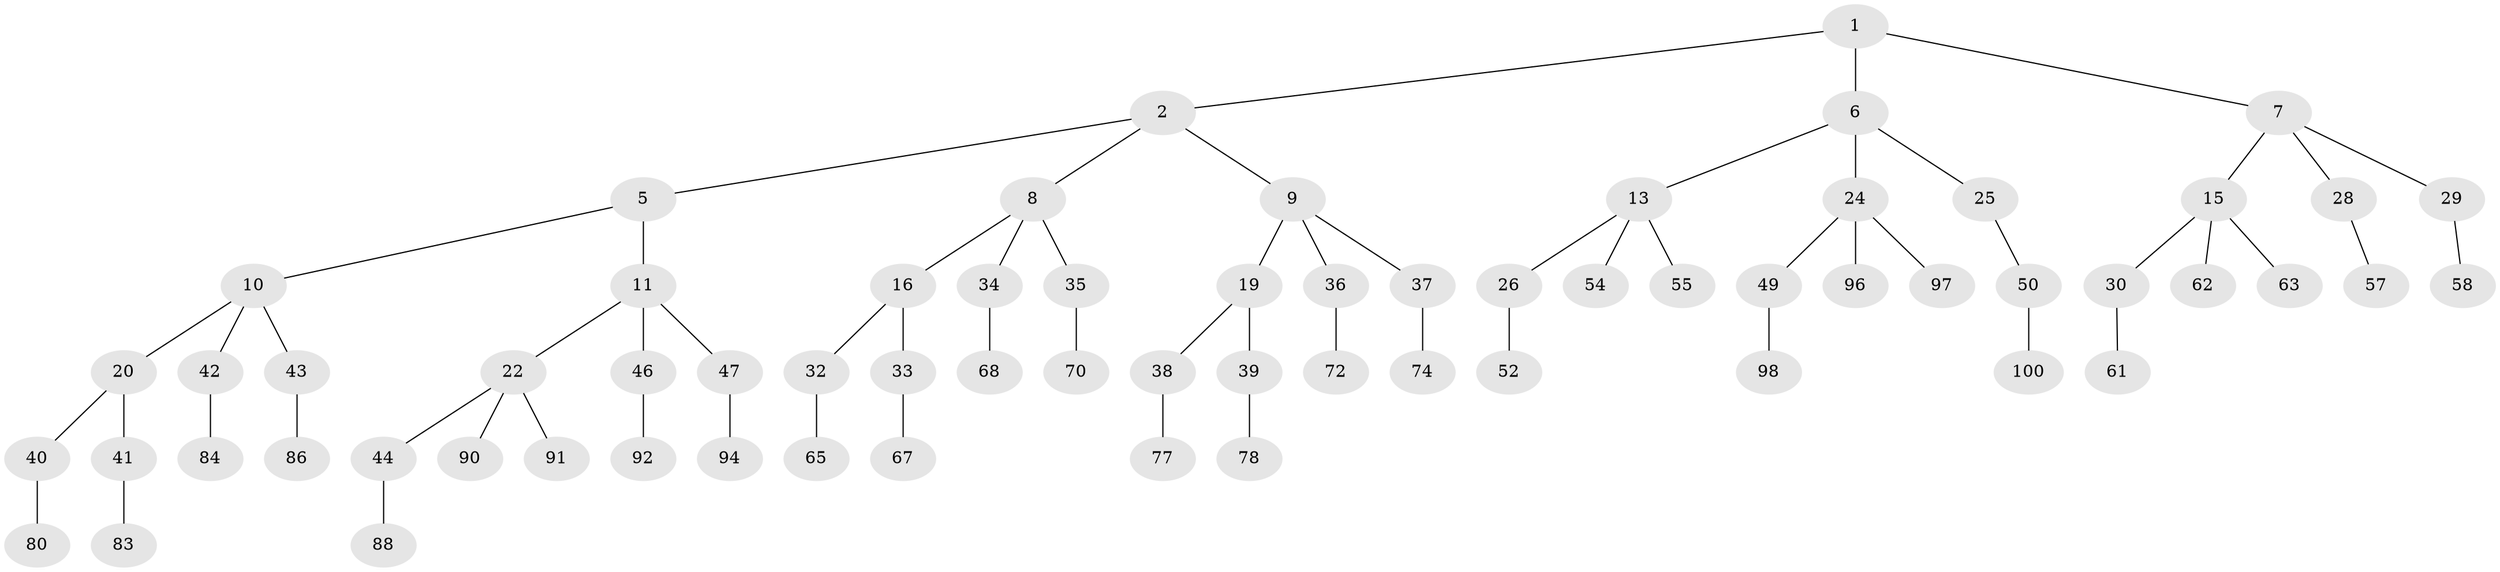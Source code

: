 // original degree distribution, {2: 0.02, 3: 0.48, 1: 0.5}
// Generated by graph-tools (version 1.1) at 2025/11/02/21/25 10:11:11]
// undirected, 67 vertices, 66 edges
graph export_dot {
graph [start="1"]
  node [color=gray90,style=filled];
  1 [super="+3"];
  2 [latent=1,super="+4"];
  5 [latent=0.5];
  6 [latent=0.5,super="+12"];
  7 [latent=0.5,super="+14"];
  8 [latent=0.333333,super="+17"];
  9 [latent=0.333333,super="+18"];
  10 [latent=0.333333,super="+21"];
  11 [latent=0.333333,super="+23"];
  13 [latent=0.333333,super="+27"];
  15 [latent=0.333333,super="+31"];
  16 [latent=0.25];
  19 [latent=0.25];
  20 [latent=0.25];
  22 [latent=0.25,super="+45"];
  24 [latent=0.25,super="+48"];
  25 [latent=0.25,super="+51"];
  26 [latent=0.25,super="+53"];
  28 [latent=0.25,super="+56"];
  29 [latent=0.25,super="+59"];
  30 [latent=0.25,super="+60"];
  32 [latent=0.2,super="+64"];
  33 [latent=0.2,super="+66"];
  34 [latent=0.2,super="+69"];
  35 [latent=0.2,super="+71"];
  36 [latent=0.2,super="+73"];
  37 [latent=0.2,super="+75"];
  38 [latent=0.2,super="+76"];
  39 [latent=0.2,super="+79"];
  40 [latent=0.2,super="+81"];
  41 [latent=0.2,super="+82"];
  42 [latent=0.2,super="+85"];
  43 [latent=0.2,super="+87"];
  44 [latent=0.2,super="+89"];
  46 [latent=0.2,super="+93"];
  47 [latent=0.2,super="+95"];
  49 [latent=0.2,super="+99"];
  50 [latent=0.2];
  52 [latent=0.2];
  54 [latent=0.2];
  55 [latent=0.2];
  57 [latent=0.2];
  58 [latent=0.2];
  61 [latent=0.2];
  62 [latent=0.2];
  63 [latent=0.2];
  65 [latent=0.166667];
  67 [latent=0.166667];
  68 [latent=0.166667];
  70 [latent=0.166667];
  72 [latent=0.166667];
  74 [latent=0.166667];
  77 [latent=0.166667];
  78 [latent=0.166667];
  80 [latent=0.166667];
  83 [latent=0.166667];
  84 [latent=0.166667];
  86 [latent=0.166667];
  88 [latent=0.166667];
  90 [latent=0.166667];
  91 [latent=0.166667];
  92 [latent=0.166667];
  94 [latent=0.166667];
  96 [latent=0.166667];
  97 [latent=0.166667];
  98 [latent=0.166667];
  100 [latent=0.166667];
  1 -- 2;
  1 -- 6;
  1 -- 7;
  2 -- 5;
  2 -- 8;
  2 -- 9;
  5 -- 10;
  5 -- 11;
  6 -- 13;
  6 -- 24;
  6 -- 25;
  7 -- 15;
  7 -- 28;
  7 -- 29;
  8 -- 16;
  8 -- 34;
  8 -- 35;
  9 -- 19;
  9 -- 36;
  9 -- 37;
  10 -- 20;
  10 -- 43;
  10 -- 42;
  11 -- 22;
  11 -- 46;
  11 -- 47;
  13 -- 26;
  13 -- 54;
  13 -- 55;
  15 -- 30;
  15 -- 63;
  15 -- 62;
  16 -- 32;
  16 -- 33;
  19 -- 38;
  19 -- 39;
  20 -- 40;
  20 -- 41;
  22 -- 44;
  22 -- 90;
  22 -- 91;
  24 -- 49;
  24 -- 97;
  24 -- 96;
  25 -- 50;
  26 -- 52;
  28 -- 57;
  29 -- 58;
  30 -- 61;
  32 -- 65;
  33 -- 67;
  34 -- 68;
  35 -- 70;
  36 -- 72;
  37 -- 74;
  38 -- 77;
  39 -- 78;
  40 -- 80;
  41 -- 83;
  42 -- 84;
  43 -- 86;
  44 -- 88;
  46 -- 92;
  47 -- 94;
  49 -- 98;
  50 -- 100;
}
